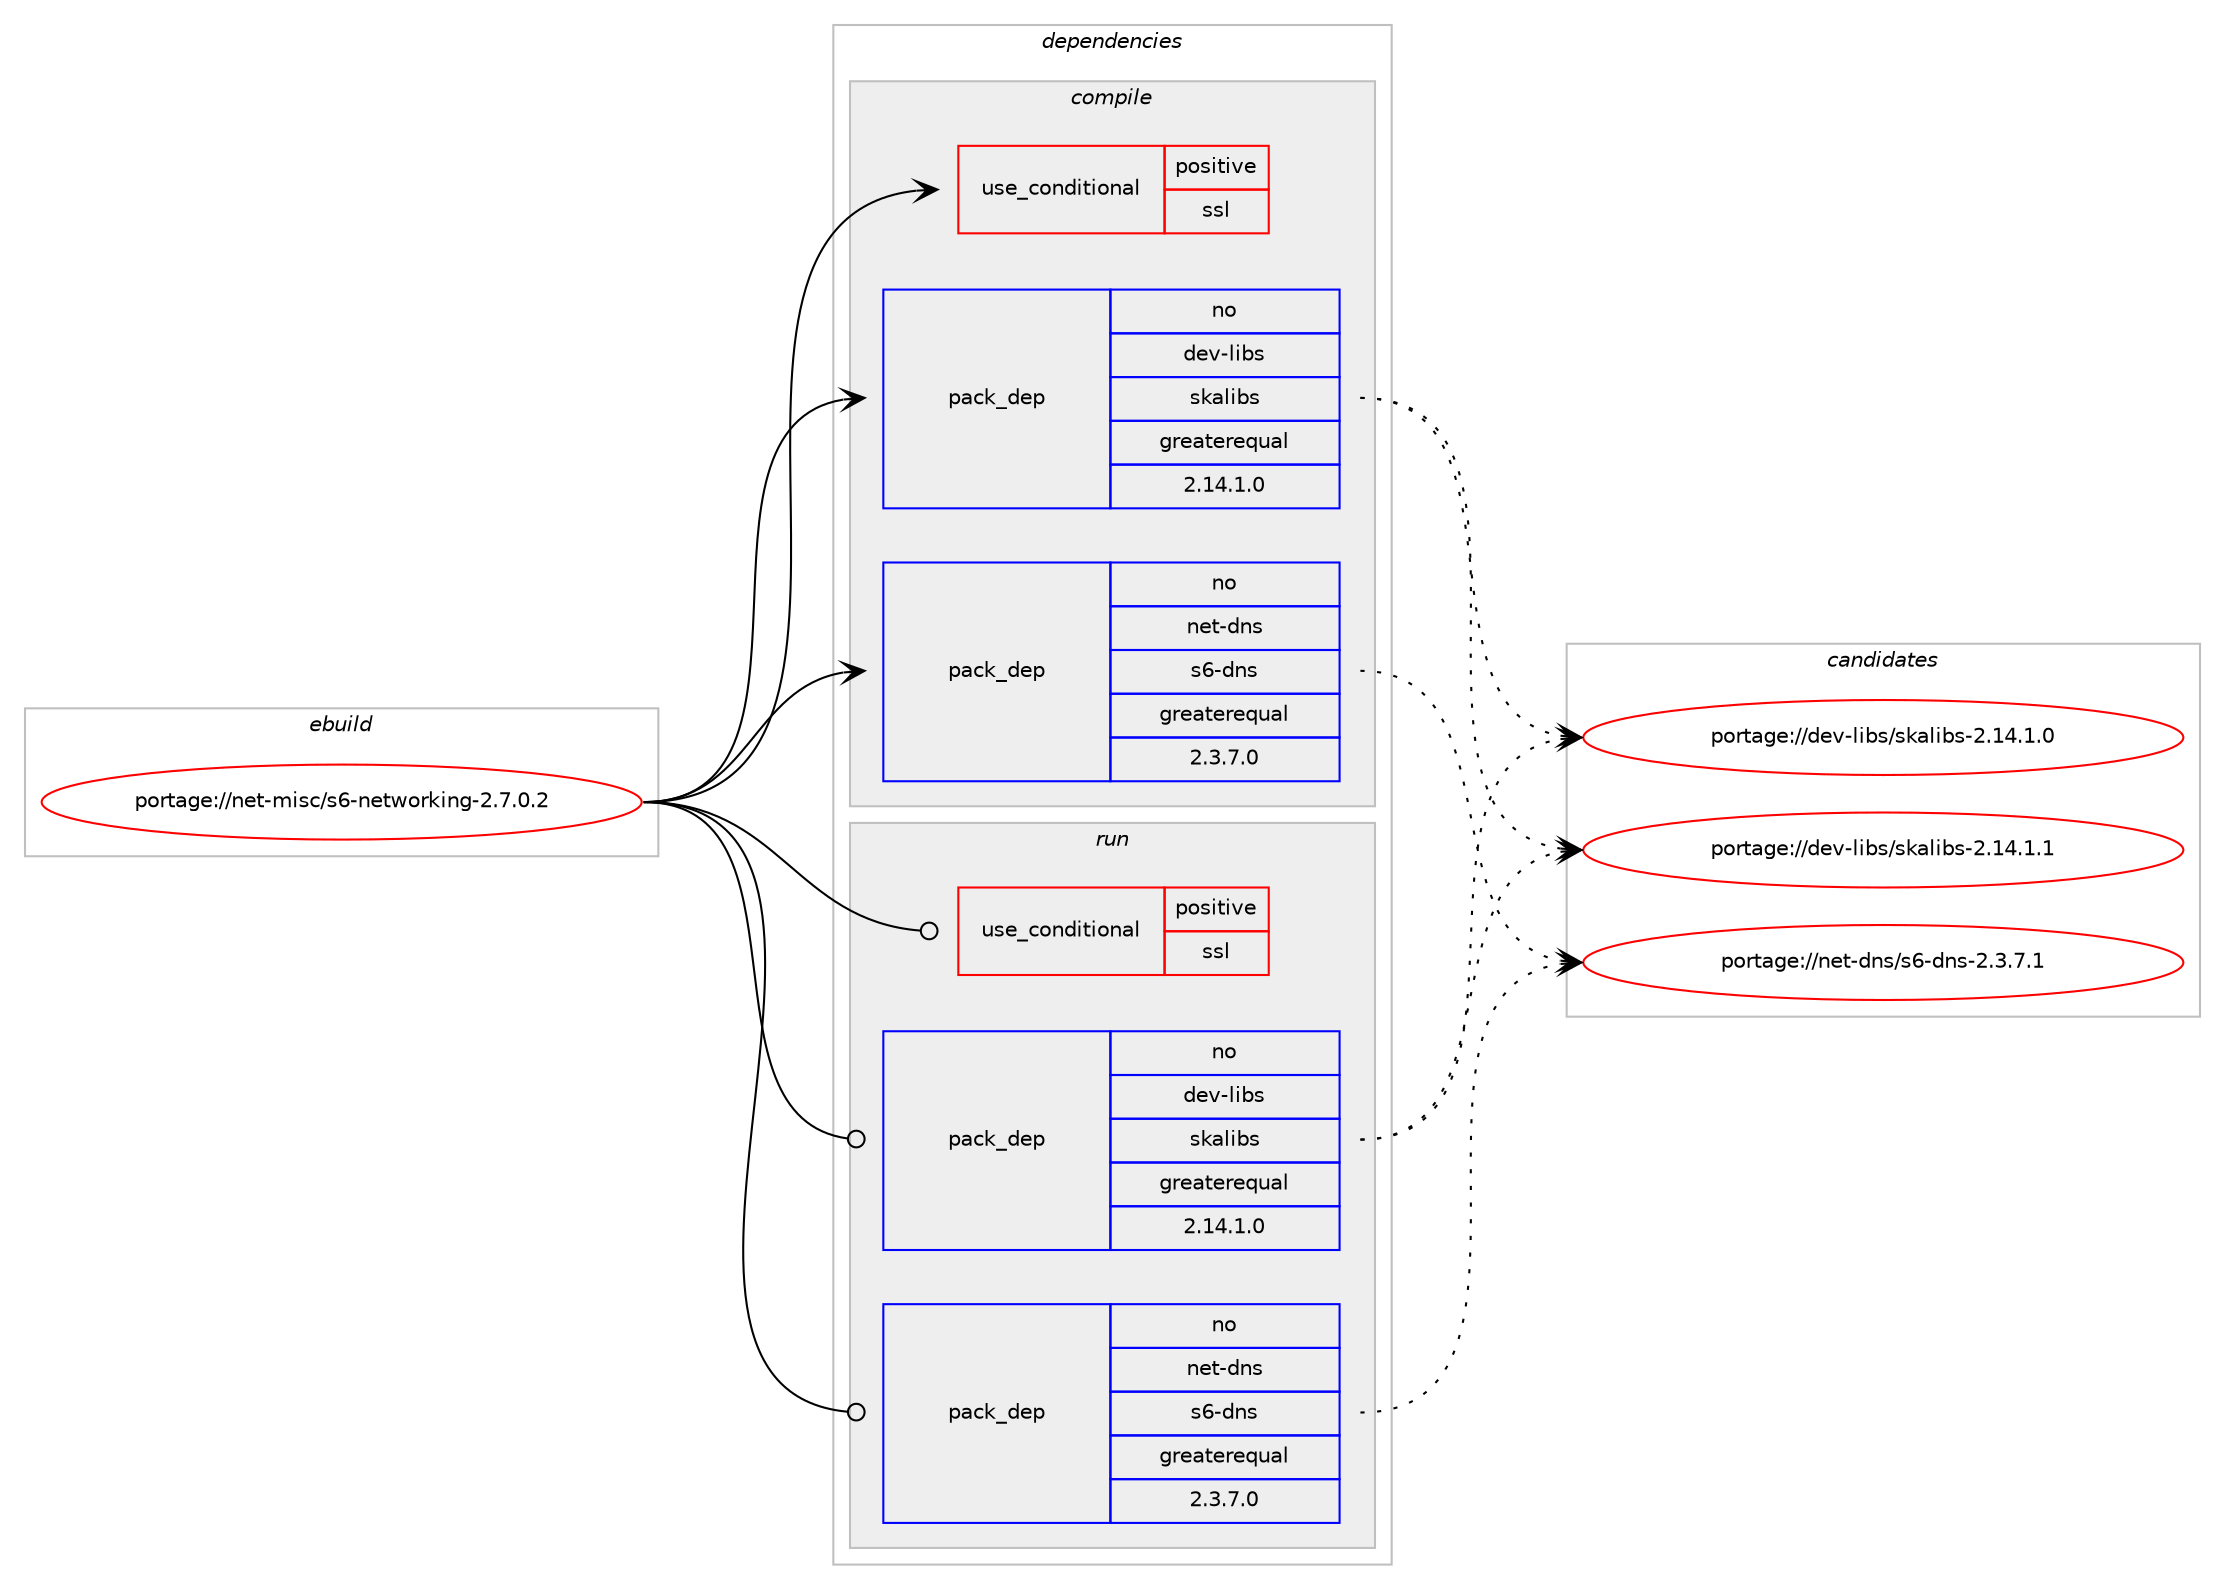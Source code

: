 digraph prolog {

# *************
# Graph options
# *************

newrank=true;
concentrate=true;
compound=true;
graph [rankdir=LR,fontname=Helvetica,fontsize=10,ranksep=1.5];#, ranksep=2.5, nodesep=0.2];
edge  [arrowhead=vee];
node  [fontname=Helvetica,fontsize=10];

# **********
# The ebuild
# **********

subgraph cluster_leftcol {
color=gray;
rank=same;
label=<<i>ebuild</i>>;
id [label="portage://net-misc/s6-networking-2.7.0.2", color=red, width=4, href="../net-misc/s6-networking-2.7.0.2.svg"];
}

# ****************
# The dependencies
# ****************

subgraph cluster_midcol {
color=gray;
label=<<i>dependencies</i>>;
subgraph cluster_compile {
fillcolor="#eeeeee";
style=filled;
label=<<i>compile</i>>;
subgraph cond6722 {
dependency9937 [label=<<TABLE BORDER="0" CELLBORDER="1" CELLSPACING="0" CELLPADDING="4"><TR><TD ROWSPAN="3" CELLPADDING="10">use_conditional</TD></TR><TR><TD>positive</TD></TR><TR><TD>ssl</TD></TR></TABLE>>, shape=none, color=red];
# *** BEGIN UNKNOWN DEPENDENCY TYPE (TODO) ***
# dependency9937 -> package_dependency(portage://net-misc/s6-networking-2.7.0.2,install,no,dev-libs,libretls,none,[,,],any_same_slot,[])
# *** END UNKNOWN DEPENDENCY TYPE (TODO) ***

}
id:e -> dependency9937:w [weight=20,style="solid",arrowhead="vee"];
# *** BEGIN UNKNOWN DEPENDENCY TYPE (TODO) ***
# id -> package_dependency(portage://net-misc/s6-networking-2.7.0.2,install,no,dev-lang,execline,none,[,,],any_same_slot,[])
# *** END UNKNOWN DEPENDENCY TYPE (TODO) ***

subgraph pack3135 {
dependency9938 [label=<<TABLE BORDER="0" CELLBORDER="1" CELLSPACING="0" CELLPADDING="4" WIDTH="220"><TR><TD ROWSPAN="6" CELLPADDING="30">pack_dep</TD></TR><TR><TD WIDTH="110">no</TD></TR><TR><TD>dev-libs</TD></TR><TR><TD>skalibs</TD></TR><TR><TD>greaterequal</TD></TR><TR><TD>2.14.1.0</TD></TR></TABLE>>, shape=none, color=blue];
}
id:e -> dependency9938:w [weight=20,style="solid",arrowhead="vee"];
subgraph pack3136 {
dependency9939 [label=<<TABLE BORDER="0" CELLBORDER="1" CELLSPACING="0" CELLPADDING="4" WIDTH="220"><TR><TD ROWSPAN="6" CELLPADDING="30">pack_dep</TD></TR><TR><TD WIDTH="110">no</TD></TR><TR><TD>net-dns</TD></TR><TR><TD>s6-dns</TD></TR><TR><TD>greaterequal</TD></TR><TR><TD>2.3.7.0</TD></TR></TABLE>>, shape=none, color=blue];
}
id:e -> dependency9939:w [weight=20,style="solid",arrowhead="vee"];
# *** BEGIN UNKNOWN DEPENDENCY TYPE (TODO) ***
# id -> package_dependency(portage://net-misc/s6-networking-2.7.0.2,install,no,sys-apps,s6,none,[,,],any_same_slot,[use(enable(execline),none)])
# *** END UNKNOWN DEPENDENCY TYPE (TODO) ***

}
subgraph cluster_compileandrun {
fillcolor="#eeeeee";
style=filled;
label=<<i>compile and run</i>>;
}
subgraph cluster_run {
fillcolor="#eeeeee";
style=filled;
label=<<i>run</i>>;
subgraph cond6723 {
dependency9940 [label=<<TABLE BORDER="0" CELLBORDER="1" CELLSPACING="0" CELLPADDING="4"><TR><TD ROWSPAN="3" CELLPADDING="10">use_conditional</TD></TR><TR><TD>positive</TD></TR><TR><TD>ssl</TD></TR></TABLE>>, shape=none, color=red];
# *** BEGIN UNKNOWN DEPENDENCY TYPE (TODO) ***
# dependency9940 -> package_dependency(portage://net-misc/s6-networking-2.7.0.2,run,no,dev-libs,libretls,none,[,,],any_same_slot,[])
# *** END UNKNOWN DEPENDENCY TYPE (TODO) ***

}
id:e -> dependency9940:w [weight=20,style="solid",arrowhead="odot"];
# *** BEGIN UNKNOWN DEPENDENCY TYPE (TODO) ***
# id -> package_dependency(portage://net-misc/s6-networking-2.7.0.2,run,no,dev-lang,execline,none,[,,],any_same_slot,[])
# *** END UNKNOWN DEPENDENCY TYPE (TODO) ***

subgraph pack3137 {
dependency9941 [label=<<TABLE BORDER="0" CELLBORDER="1" CELLSPACING="0" CELLPADDING="4" WIDTH="220"><TR><TD ROWSPAN="6" CELLPADDING="30">pack_dep</TD></TR><TR><TD WIDTH="110">no</TD></TR><TR><TD>dev-libs</TD></TR><TR><TD>skalibs</TD></TR><TR><TD>greaterequal</TD></TR><TR><TD>2.14.1.0</TD></TR></TABLE>>, shape=none, color=blue];
}
id:e -> dependency9941:w [weight=20,style="solid",arrowhead="odot"];
subgraph pack3138 {
dependency9942 [label=<<TABLE BORDER="0" CELLBORDER="1" CELLSPACING="0" CELLPADDING="4" WIDTH="220"><TR><TD ROWSPAN="6" CELLPADDING="30">pack_dep</TD></TR><TR><TD WIDTH="110">no</TD></TR><TR><TD>net-dns</TD></TR><TR><TD>s6-dns</TD></TR><TR><TD>greaterequal</TD></TR><TR><TD>2.3.7.0</TD></TR></TABLE>>, shape=none, color=blue];
}
id:e -> dependency9942:w [weight=20,style="solid",arrowhead="odot"];
# *** BEGIN UNKNOWN DEPENDENCY TYPE (TODO) ***
# id -> package_dependency(portage://net-misc/s6-networking-2.7.0.2,run,no,sys-apps,s6,none,[,,],any_same_slot,[use(enable(execline),none)])
# *** END UNKNOWN DEPENDENCY TYPE (TODO) ***

}
}

# **************
# The candidates
# **************

subgraph cluster_choices {
rank=same;
color=gray;
label=<<i>candidates</i>>;

subgraph choice3135 {
color=black;
nodesep=1;
choice1001011184510810598115471151079710810598115455046495246494648 [label="portage://dev-libs/skalibs-2.14.1.0", color=red, width=4,href="../dev-libs/skalibs-2.14.1.0.svg"];
choice1001011184510810598115471151079710810598115455046495246494649 [label="portage://dev-libs/skalibs-2.14.1.1", color=red, width=4,href="../dev-libs/skalibs-2.14.1.1.svg"];
dependency9938:e -> choice1001011184510810598115471151079710810598115455046495246494648:w [style=dotted,weight="100"];
dependency9938:e -> choice1001011184510810598115471151079710810598115455046495246494649:w [style=dotted,weight="100"];
}
subgraph choice3136 {
color=black;
nodesep=1;
choice110101116451001101154711554451001101154550465146554649 [label="portage://net-dns/s6-dns-2.3.7.1", color=red, width=4,href="../net-dns/s6-dns-2.3.7.1.svg"];
dependency9939:e -> choice110101116451001101154711554451001101154550465146554649:w [style=dotted,weight="100"];
}
subgraph choice3137 {
color=black;
nodesep=1;
choice1001011184510810598115471151079710810598115455046495246494648 [label="portage://dev-libs/skalibs-2.14.1.0", color=red, width=4,href="../dev-libs/skalibs-2.14.1.0.svg"];
choice1001011184510810598115471151079710810598115455046495246494649 [label="portage://dev-libs/skalibs-2.14.1.1", color=red, width=4,href="../dev-libs/skalibs-2.14.1.1.svg"];
dependency9941:e -> choice1001011184510810598115471151079710810598115455046495246494648:w [style=dotted,weight="100"];
dependency9941:e -> choice1001011184510810598115471151079710810598115455046495246494649:w [style=dotted,weight="100"];
}
subgraph choice3138 {
color=black;
nodesep=1;
choice110101116451001101154711554451001101154550465146554649 [label="portage://net-dns/s6-dns-2.3.7.1", color=red, width=4,href="../net-dns/s6-dns-2.3.7.1.svg"];
dependency9942:e -> choice110101116451001101154711554451001101154550465146554649:w [style=dotted,weight="100"];
}
}

}
